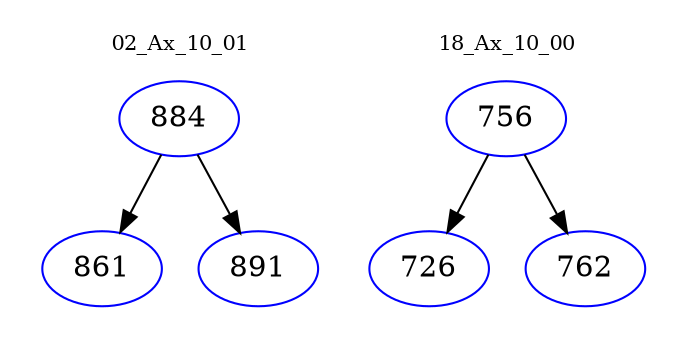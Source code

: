 digraph{
subgraph cluster_0 {
color = white
label = "02_Ax_10_01";
fontsize=10;
T0_884 [label="884", color="blue"]
T0_884 -> T0_861 [color="black"]
T0_861 [label="861", color="blue"]
T0_884 -> T0_891 [color="black"]
T0_891 [label="891", color="blue"]
}
subgraph cluster_1 {
color = white
label = "18_Ax_10_00";
fontsize=10;
T1_756 [label="756", color="blue"]
T1_756 -> T1_726 [color="black"]
T1_726 [label="726", color="blue"]
T1_756 -> T1_762 [color="black"]
T1_762 [label="762", color="blue"]
}
}
